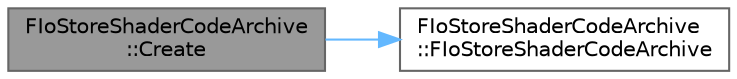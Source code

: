 digraph "FIoStoreShaderCodeArchive::Create"
{
 // INTERACTIVE_SVG=YES
 // LATEX_PDF_SIZE
  bgcolor="transparent";
  edge [fontname=Helvetica,fontsize=10,labelfontname=Helvetica,labelfontsize=10];
  node [fontname=Helvetica,fontsize=10,shape=box,height=0.2,width=0.4];
  rankdir="LR";
  Node1 [id="Node000001",label="FIoStoreShaderCodeArchive\l::Create",height=0.2,width=0.4,color="gray40", fillcolor="grey60", style="filled", fontcolor="black",tooltip=" "];
  Node1 -> Node2 [id="edge1_Node000001_Node000002",color="steelblue1",style="solid",tooltip=" "];
  Node2 [id="Node000002",label="FIoStoreShaderCodeArchive\l::FIoStoreShaderCodeArchive",height=0.2,width=0.4,color="grey40", fillcolor="white", style="filled",URL="$db/d71/classFIoStoreShaderCodeArchive.html#aac83afa3a657785b4bc7b42cbfc3b6ea",tooltip=" "];
}
